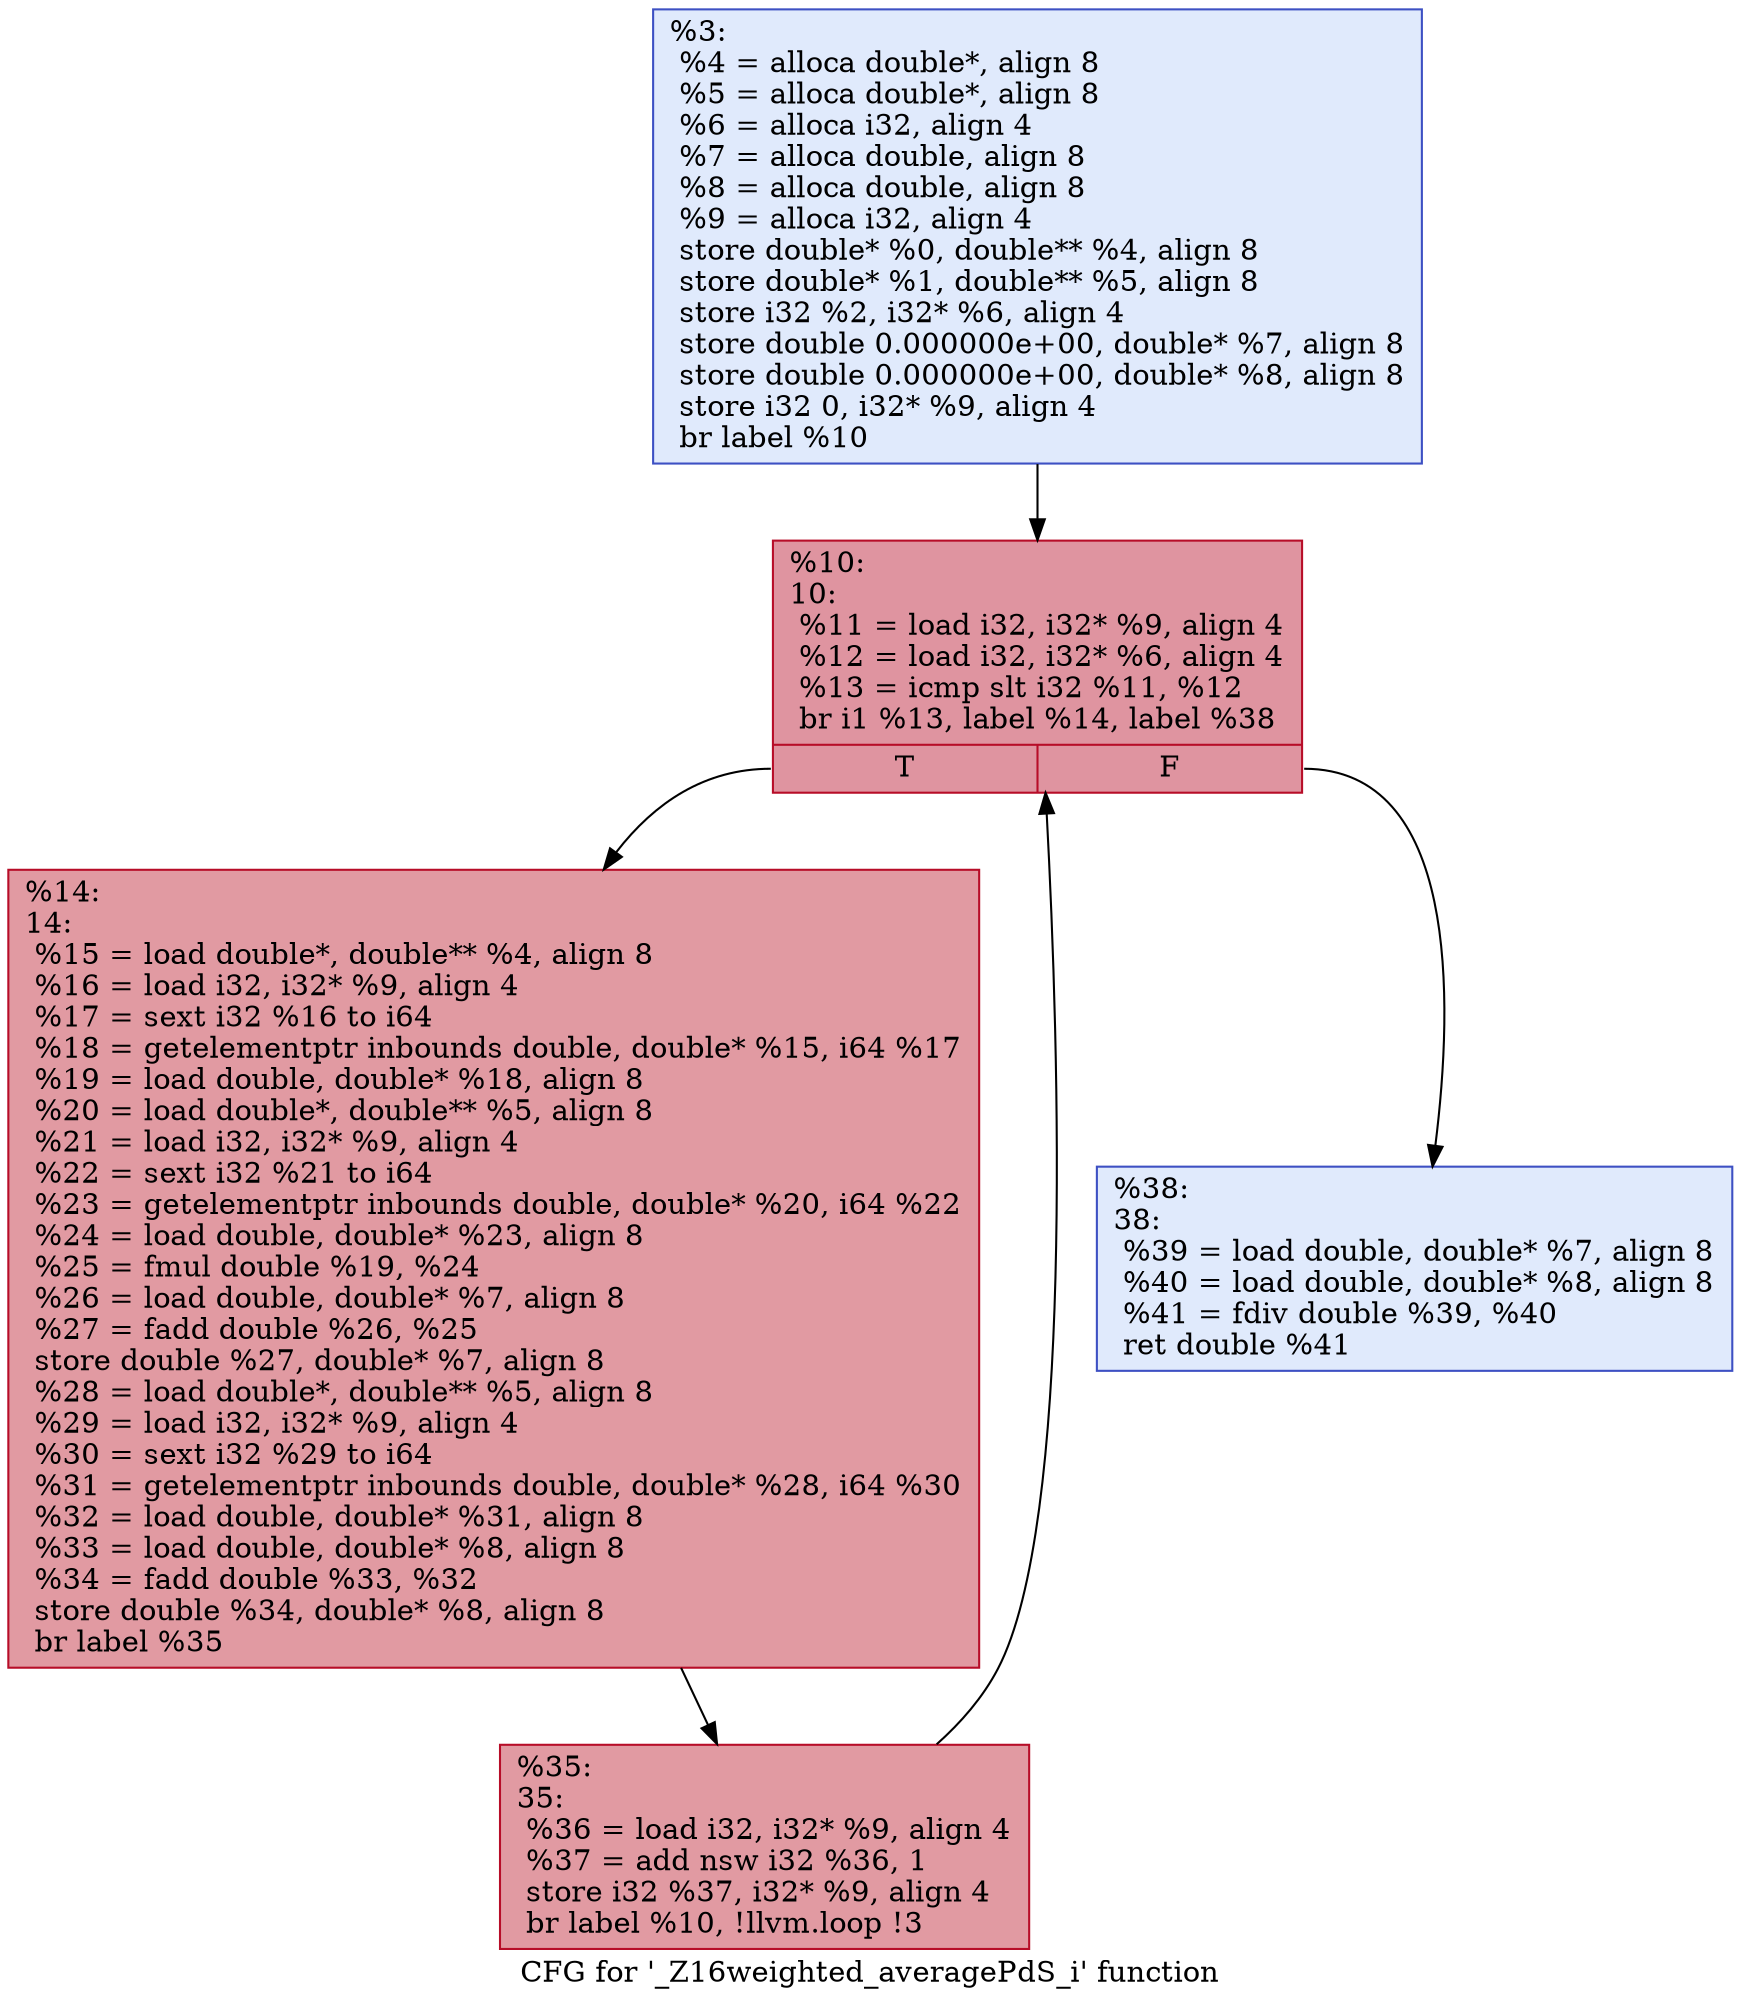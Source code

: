 digraph "CFG for '_Z16weighted_averagePdS_i' function" {
	label="CFG for '_Z16weighted_averagePdS_i' function";

	Node0x1632b850ee0 [shape=record,color="#3d50c3ff", style=filled, fillcolor="#b9d0f970",label="{%3:\l  %4 = alloca double*, align 8\l  %5 = alloca double*, align 8\l  %6 = alloca i32, align 4\l  %7 = alloca double, align 8\l  %8 = alloca double, align 8\l  %9 = alloca i32, align 4\l  store double* %0, double** %4, align 8\l  store double* %1, double** %5, align 8\l  store i32 %2, i32* %6, align 4\l  store double 0.000000e+00, double* %7, align 8\l  store double 0.000000e+00, double* %8, align 8\l  store i32 0, i32* %9, align 4\l  br label %10\l}"];
	Node0x1632b850ee0 -> Node0x1632b851b60;
	Node0x1632b851b60 [shape=record,color="#b70d28ff", style=filled, fillcolor="#b70d2870",label="{%10:\l10:                                               \l  %11 = load i32, i32* %9, align 4\l  %12 = load i32, i32* %6, align 4\l  %13 = icmp slt i32 %11, %12\l  br i1 %13, label %14, label %38\l|{<s0>T|<s1>F}}"];
	Node0x1632b851b60:s0 -> Node0x1632b850f30;
	Node0x1632b851b60:s1 -> Node0x1632b851200;
	Node0x1632b850f30 [shape=record,color="#b70d28ff", style=filled, fillcolor="#bb1b2c70",label="{%14:\l14:                                               \l  %15 = load double*, double** %4, align 8\l  %16 = load i32, i32* %9, align 4\l  %17 = sext i32 %16 to i64\l  %18 = getelementptr inbounds double, double* %15, i64 %17\l  %19 = load double, double* %18, align 8\l  %20 = load double*, double** %5, align 8\l  %21 = load i32, i32* %9, align 4\l  %22 = sext i32 %21 to i64\l  %23 = getelementptr inbounds double, double* %20, i64 %22\l  %24 = load double, double* %23, align 8\l  %25 = fmul double %19, %24\l  %26 = load double, double* %7, align 8\l  %27 = fadd double %26, %25\l  store double %27, double* %7, align 8\l  %28 = load double*, double** %5, align 8\l  %29 = load i32, i32* %9, align 4\l  %30 = sext i32 %29 to i64\l  %31 = getelementptr inbounds double, double* %28, i64 %30\l  %32 = load double, double* %31, align 8\l  %33 = load double, double* %8, align 8\l  %34 = fadd double %33, %32\l  store double %34, double* %8, align 8\l  br label %35\l}"];
	Node0x1632b850f30 -> Node0x1632b851070;
	Node0x1632b851070 [shape=record,color="#b70d28ff", style=filled, fillcolor="#bb1b2c70",label="{%35:\l35:                                               \l  %36 = load i32, i32* %9, align 4\l  %37 = add nsw i32 %36, 1\l  store i32 %37, i32* %9, align 4\l  br label %10, !llvm.loop !3\l}"];
	Node0x1632b851070 -> Node0x1632b851b60;
	Node0x1632b851200 [shape=record,color="#3d50c3ff", style=filled, fillcolor="#b9d0f970",label="{%38:\l38:                                               \l  %39 = load double, double* %7, align 8\l  %40 = load double, double* %8, align 8\l  %41 = fdiv double %39, %40\l  ret double %41\l}"];
}
